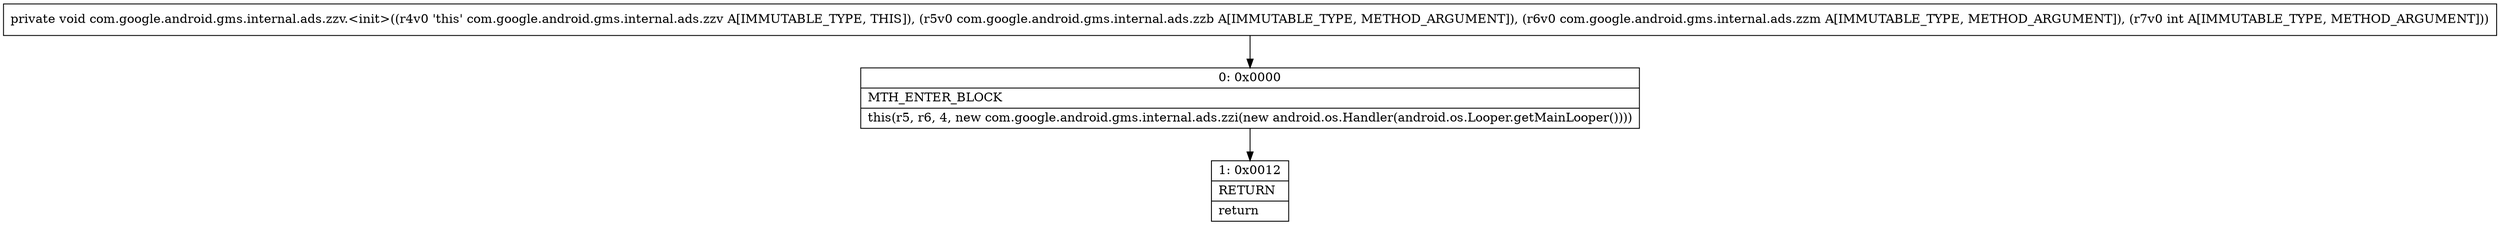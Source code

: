 digraph "CFG forcom.google.android.gms.internal.ads.zzv.\<init\>(Lcom\/google\/android\/gms\/internal\/ads\/zzb;Lcom\/google\/android\/gms\/internal\/ads\/zzm;I)V" {
Node_0 [shape=record,label="{0\:\ 0x0000|MTH_ENTER_BLOCK\l|this(r5, r6, 4, new com.google.android.gms.internal.ads.zzi(new android.os.Handler(android.os.Looper.getMainLooper())))\l}"];
Node_1 [shape=record,label="{1\:\ 0x0012|RETURN\l|return\l}"];
MethodNode[shape=record,label="{private void com.google.android.gms.internal.ads.zzv.\<init\>((r4v0 'this' com.google.android.gms.internal.ads.zzv A[IMMUTABLE_TYPE, THIS]), (r5v0 com.google.android.gms.internal.ads.zzb A[IMMUTABLE_TYPE, METHOD_ARGUMENT]), (r6v0 com.google.android.gms.internal.ads.zzm A[IMMUTABLE_TYPE, METHOD_ARGUMENT]), (r7v0 int A[IMMUTABLE_TYPE, METHOD_ARGUMENT])) }"];
MethodNode -> Node_0;
Node_0 -> Node_1;
}


